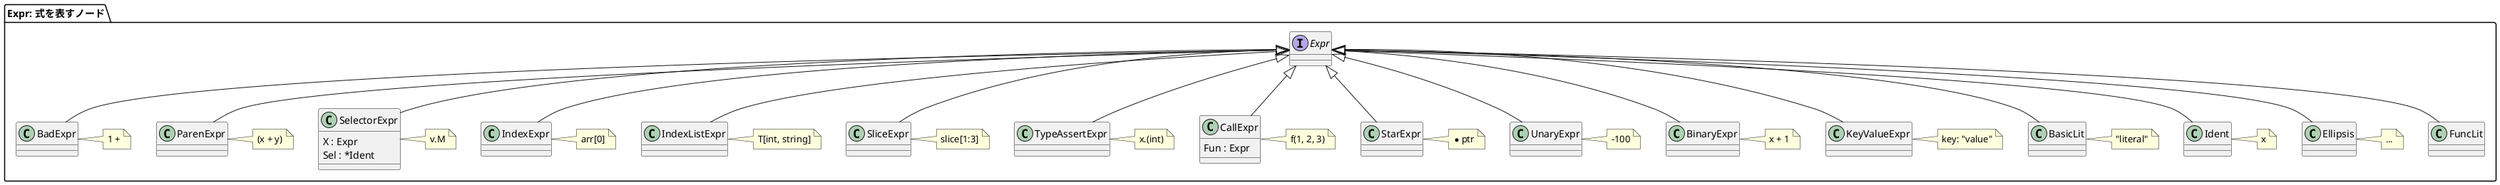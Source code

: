 @startuml
skinparam direction top to bottom

package "Expr: 式を表すノード" as PExpr {
  interface Expr
  ' NodePkg::Node <|-- Expr // 依存関係ファイルで定義

  class BadExpr
  note right of BadExpr : 1 +
  class ParenExpr
  note right of ParenExpr : (x + y)
  class SelectorExpr {
    X : Expr
    Sel : *Ident
  }
  note right of SelectorExpr : v.M
  class IndexExpr
  note right of IndexExpr : arr[0]
  class IndexListExpr
  note right of IndexListExpr : T[int, string]
  class SliceExpr
  note right of SliceExpr : slice[1:3]
  class TypeAssertExpr
  note right of TypeAssertExpr : x.(int)
  class CallExpr {
    Fun : Expr
  }
  note right of CallExpr : f(1, 2, 3)
  class StarExpr
  note right of StarExpr : *ptr
  class UnaryExpr
  note right of UnaryExpr : -100
  class BinaryExpr
  note right of BinaryExpr : x + 1
  class KeyValueExpr
  note right of KeyValueExpr : key: "value"
  class BasicLit
  note right of BasicLit : "literal"
  class FuncLit
  class Ident
  note right of Ident : x
  class Ellipsis
  note right of Ellipsis : ...
  Expr <|-- BadExpr
  Expr <|-- ParenExpr
  Expr <|-- SelectorExpr
  Expr <|-- IndexExpr
  Expr <|-- IndexListExpr
  Expr <|-- SliceExpr
  Expr <|-- TypeAssertExpr
  Expr <|-- CallExpr
  Expr <|-- StarExpr
  Expr <|-- UnaryExpr
  Expr <|-- BinaryExpr
  Expr <|-- KeyValueExpr
  Expr <|-- BasicLit
  Expr <|-- FuncLit
  Expr <|-- Ident
  Expr <|-- Ellipsis
}

@enduml 
